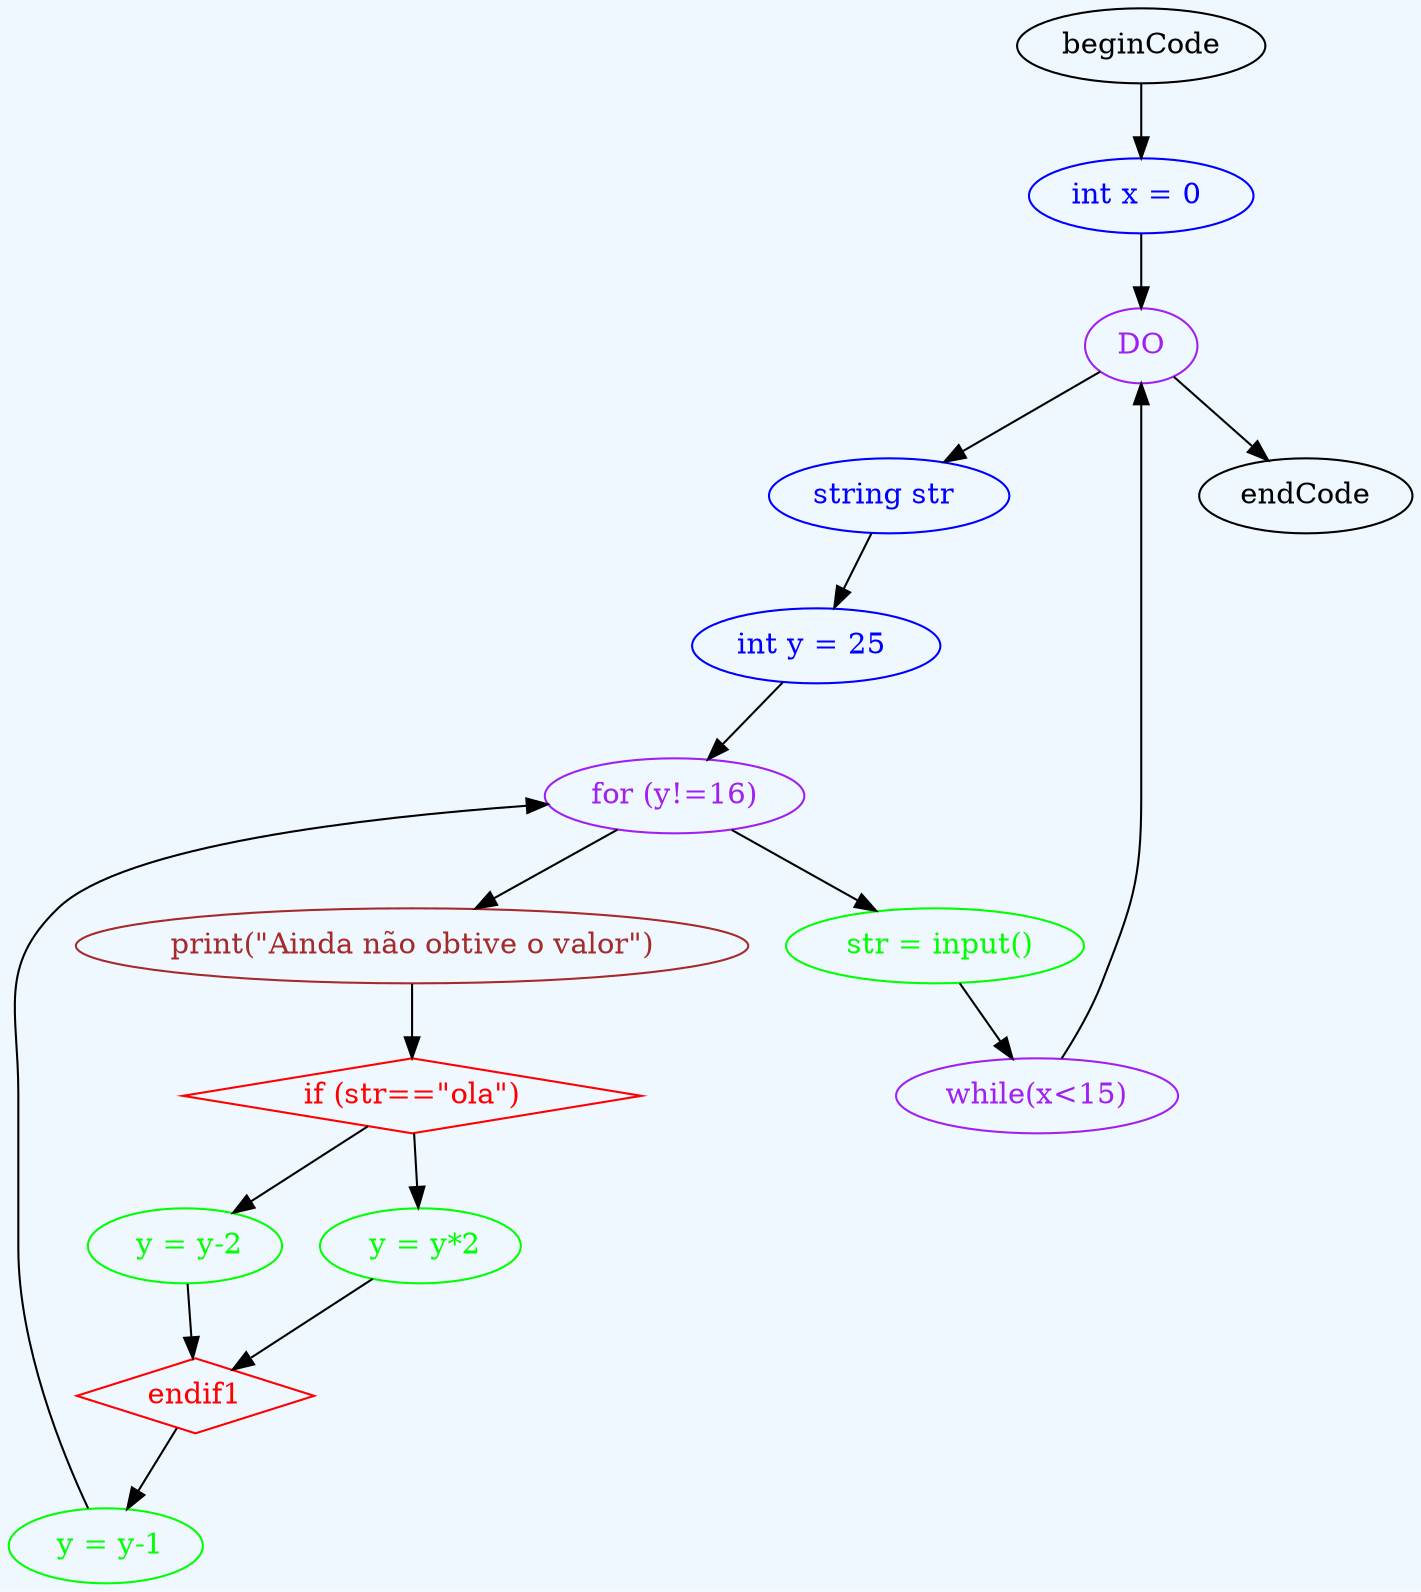 digraph grammar {
	graph [bgcolor=aliceblue rankdir=TB]
	"int x = 0 " [color=blue fontcolor=blue]
	beginCode -> "int x = 0 "
	DO [color=purple fontcolor=purple]
	"int x = 0 " -> DO
	"string str " [color=blue fontcolor=blue]
	DO -> "string str "
	"int y = 25 " [color=blue fontcolor=blue]
	"string str " -> "int y = 25 "
	"for (y!=16)" [color=purple fontcolor=purple]
	"int y = 25 " -> "for (y!=16)"
	" y = y-1" [color=green fontcolor=green]
	" y = y-1" -> "for (y!=16)"
	"print(\"Ainda não obtive o valor\")" [color=brown fontcolor=brown]
	"for (y!=16)" -> "print(\"Ainda não obtive o valor\")"
	"if (str==\"ola\")" [color=red fontcolor=red shape=diamond]
	"print(\"Ainda não obtive o valor\")" -> "if (str==\"ola\")"
	" y = y-2" [color=green fontcolor=green]
	"if (str==\"ola\")" -> " y = y-2"
	endif1 [color=red fontcolor=red shape=diamond]
	" y = y-2" -> endif1
	" y = y*2" [color=green fontcolor=green]
	"if (str==\"ola\")" -> " y = y*2"
	endif1 [color=red fontcolor=red shape=diamond]
	" y = y*2" -> endif1
	endif1 -> " y = y-1"
	" str = input()" [color=green fontcolor=green]
	"for (y!=16)" -> " str = input()"
	"while(x<15)" [color=purple fontcolor=purple]
	" str = input()" -> "while(x<15)"
	"while(x<15)" -> DO
	DO -> endCode
}
